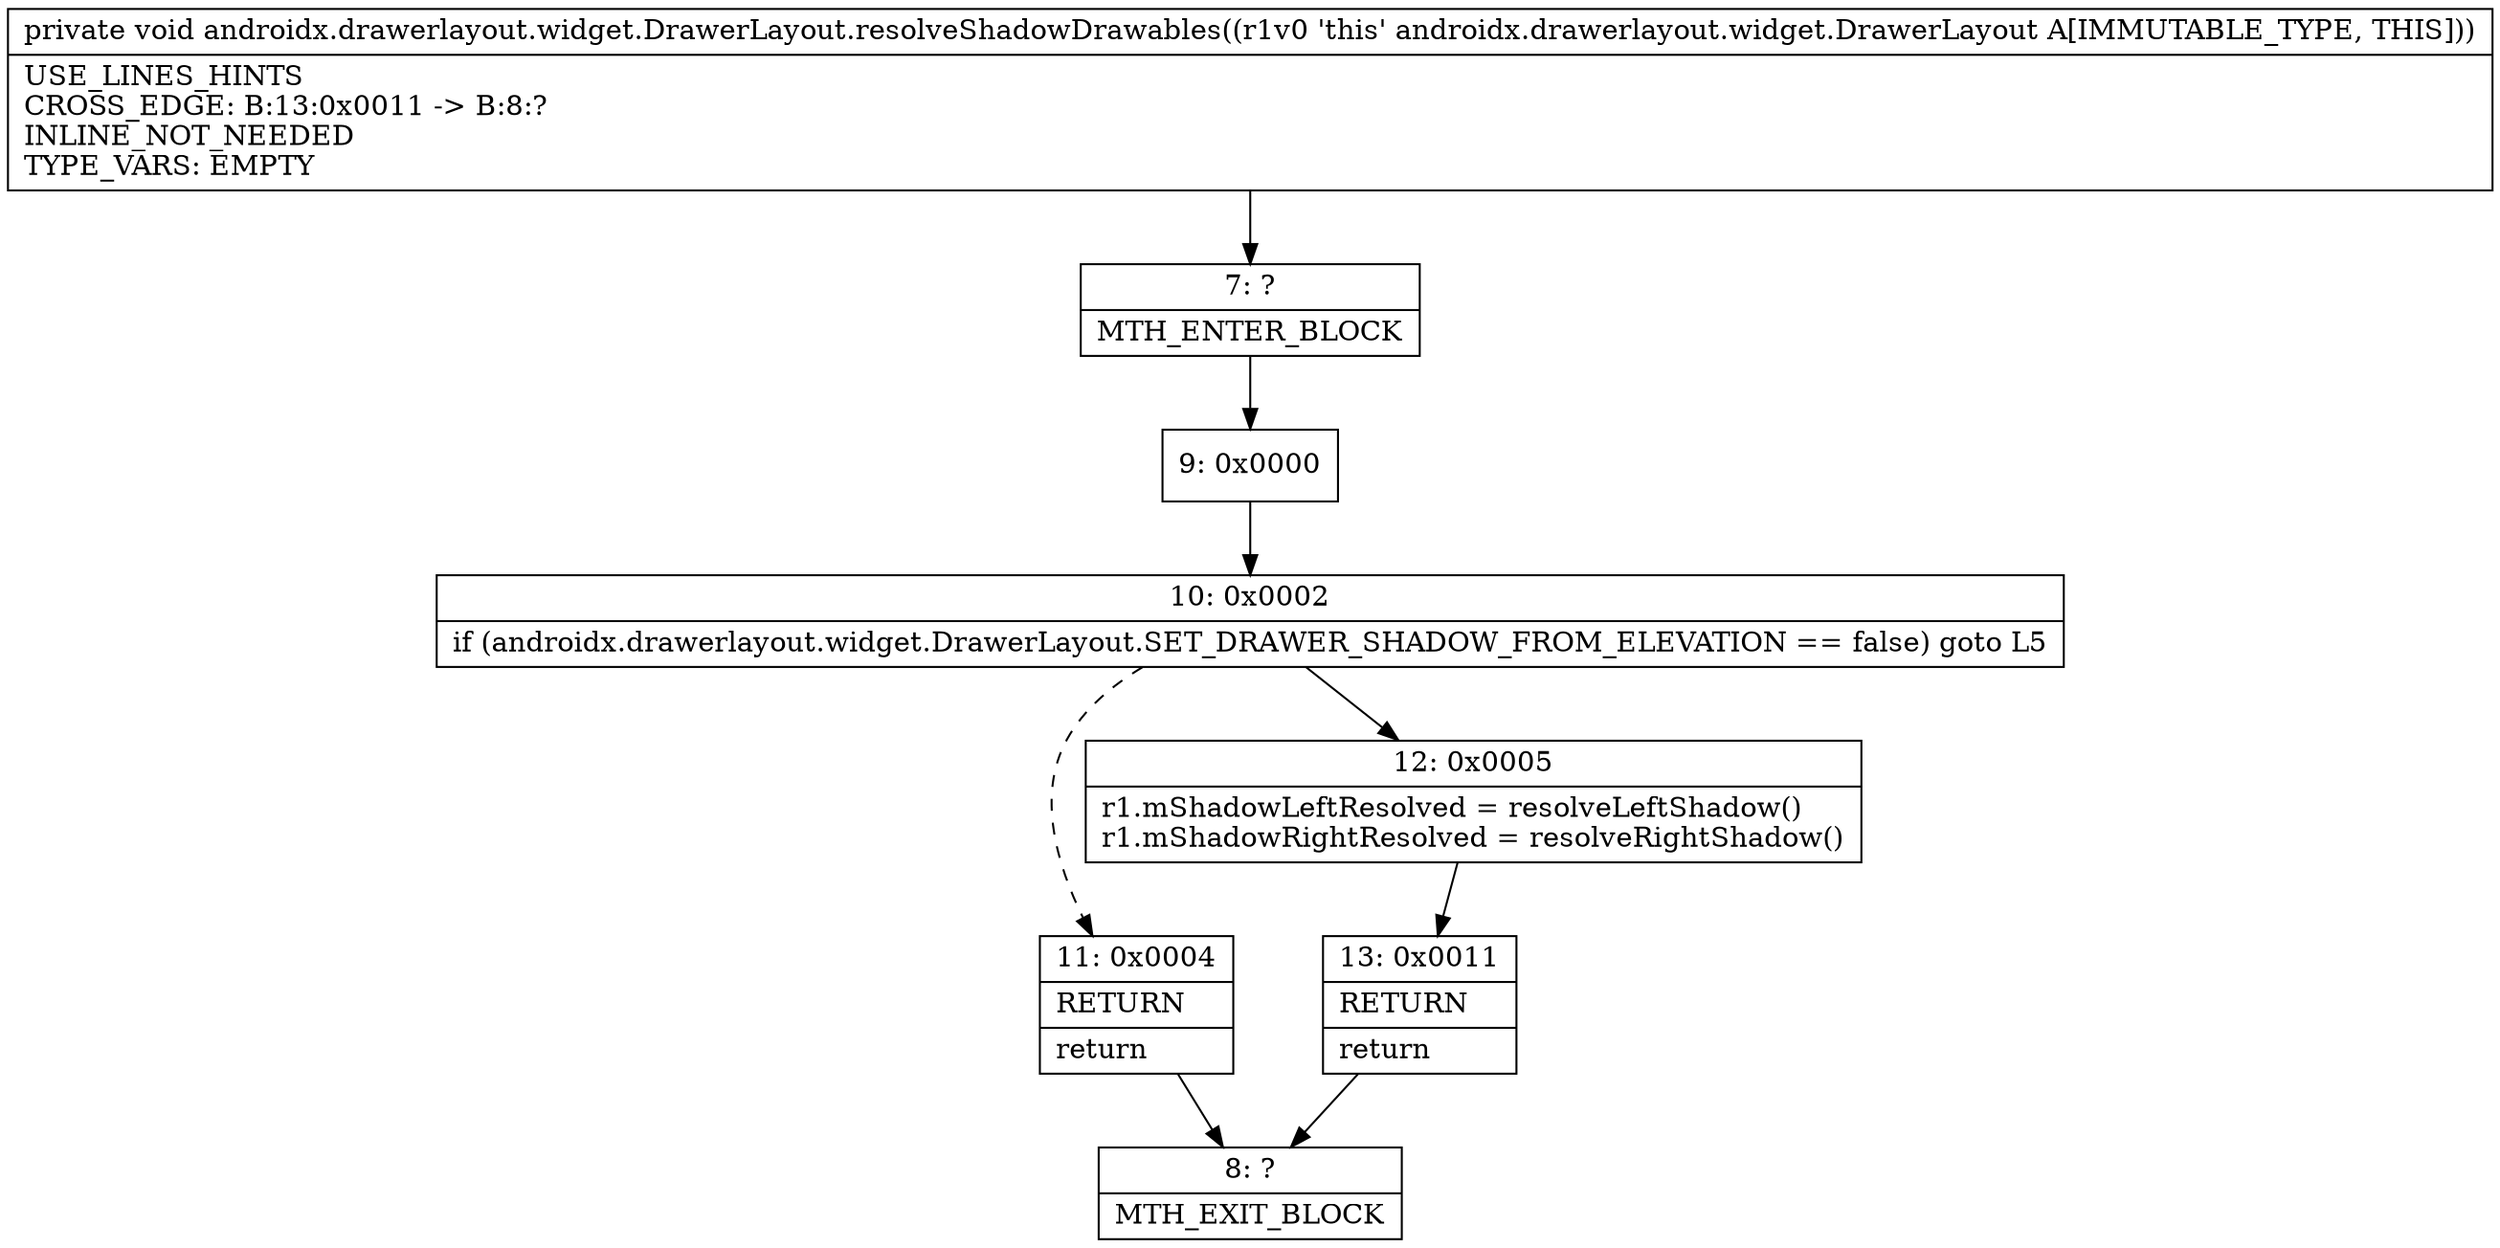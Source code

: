 digraph "CFG forandroidx.drawerlayout.widget.DrawerLayout.resolveShadowDrawables()V" {
Node_7 [shape=record,label="{7\:\ ?|MTH_ENTER_BLOCK\l}"];
Node_9 [shape=record,label="{9\:\ 0x0000}"];
Node_10 [shape=record,label="{10\:\ 0x0002|if (androidx.drawerlayout.widget.DrawerLayout.SET_DRAWER_SHADOW_FROM_ELEVATION == false) goto L5\l}"];
Node_11 [shape=record,label="{11\:\ 0x0004|RETURN\l|return\l}"];
Node_8 [shape=record,label="{8\:\ ?|MTH_EXIT_BLOCK\l}"];
Node_12 [shape=record,label="{12\:\ 0x0005|r1.mShadowLeftResolved = resolveLeftShadow()\lr1.mShadowRightResolved = resolveRightShadow()\l}"];
Node_13 [shape=record,label="{13\:\ 0x0011|RETURN\l|return\l}"];
MethodNode[shape=record,label="{private void androidx.drawerlayout.widget.DrawerLayout.resolveShadowDrawables((r1v0 'this' androidx.drawerlayout.widget.DrawerLayout A[IMMUTABLE_TYPE, THIS]))  | USE_LINES_HINTS\lCROSS_EDGE: B:13:0x0011 \-\> B:8:?\lINLINE_NOT_NEEDED\lTYPE_VARS: EMPTY\l}"];
MethodNode -> Node_7;Node_7 -> Node_9;
Node_9 -> Node_10;
Node_10 -> Node_11[style=dashed];
Node_10 -> Node_12;
Node_11 -> Node_8;
Node_12 -> Node_13;
Node_13 -> Node_8;
}

